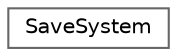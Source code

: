 digraph "Graphical Class Hierarchy"
{
 // LATEX_PDF_SIZE
  bgcolor="transparent";
  edge [fontname=Helvetica,fontsize=10,labelfontname=Helvetica,labelfontsize=10];
  node [fontname=Helvetica,fontsize=10,shape=box,height=0.2,width=0.4];
  rankdir="LR";
  Node0 [id="Node000000",label="SaveSystem",height=0.2,width=0.4,color="grey40", fillcolor="white", style="filled",URL="$class_serialization_1_1_save_system.html",tooltip="System for saving and loading object data on local machine."];
}
